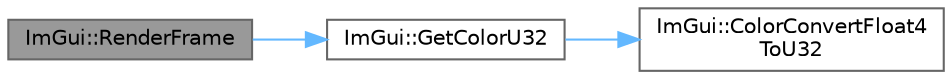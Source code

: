 digraph "ImGui::RenderFrame"
{
 // LATEX_PDF_SIZE
  bgcolor="transparent";
  edge [fontname=Helvetica,fontsize=10,labelfontname=Helvetica,labelfontsize=10];
  node [fontname=Helvetica,fontsize=10,shape=box,height=0.2,width=0.4];
  rankdir="LR";
  Node1 [id="Node000001",label="ImGui::RenderFrame",height=0.2,width=0.4,color="gray40", fillcolor="grey60", style="filled", fontcolor="black",tooltip=" "];
  Node1 -> Node2 [id="edge3_Node000001_Node000002",color="steelblue1",style="solid",tooltip=" "];
  Node2 [id="Node000002",label="ImGui::GetColorU32",height=0.2,width=0.4,color="grey40", fillcolor="white", style="filled",URL="$namespace_im_gui.html#a0de2d9bd347d9866511eb8d014e62556",tooltip=" "];
  Node2 -> Node3 [id="edge4_Node000002_Node000003",color="steelblue1",style="solid",tooltip=" "];
  Node3 [id="Node000003",label="ImGui::ColorConvertFloat4\lToU32",height=0.2,width=0.4,color="grey40", fillcolor="white", style="filled",URL="$namespace_im_gui.html#abe2691de0b1a71c774ab24cc91564a94",tooltip=" "];
}
